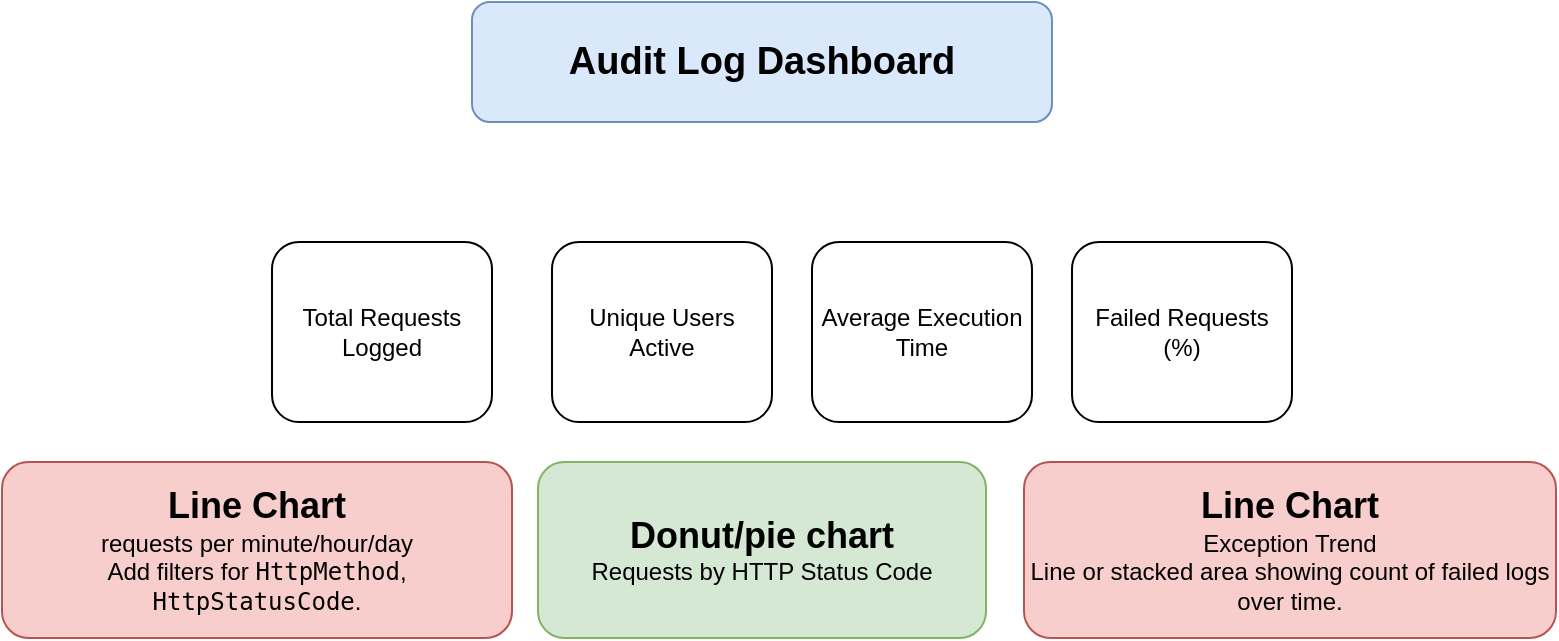 <mxfile version="28.2.7">
  <diagram name="Audit Log Dashboard Components" id="t2dd81MidffATKvto3Pq">
    <mxGraphModel dx="947" dy="479" grid="0" gridSize="10" guides="1" tooltips="1" connect="1" arrows="1" fold="1" page="1" pageScale="1" pageWidth="850" pageHeight="1100" math="0" shadow="0">
      <root>
        <mxCell id="0" />
        <mxCell id="1" parent="0" />
        <mxCell id="Aea7daFOpwfqS7LJveI--1" value="Total Requests Logged" style="rounded=1;whiteSpace=wrap;html=1;" vertex="1" parent="1">
          <mxGeometry x="170" y="140" width="110" height="90" as="geometry" />
        </mxCell>
        <mxCell id="Aea7daFOpwfqS7LJveI--3" value="Unique Users Active" style="rounded=1;whiteSpace=wrap;html=1;" vertex="1" parent="1">
          <mxGeometry x="310" y="140" width="110" height="90" as="geometry" />
        </mxCell>
        <mxCell id="Aea7daFOpwfqS7LJveI--4" value="Average Execution Time" style="rounded=1;whiteSpace=wrap;html=1;" vertex="1" parent="1">
          <mxGeometry x="440" y="140" width="110" height="90" as="geometry" />
        </mxCell>
        <mxCell id="Aea7daFOpwfqS7LJveI--5" value="Failed Requests (%)" style="rounded=1;whiteSpace=wrap;html=1;" vertex="1" parent="1">
          <mxGeometry x="570" y="140" width="110" height="90" as="geometry" />
        </mxCell>
        <mxCell id="Aea7daFOpwfqS7LJveI--8" value="&lt;font style=&quot;font-size: 19px;&quot;&gt;&lt;b&gt;Audit Log Dashboard&lt;/b&gt;&lt;/font&gt;" style="rounded=1;whiteSpace=wrap;html=1;fillColor=#dae8fc;strokeColor=#6c8ebf;" vertex="1" parent="1">
          <mxGeometry x="270" y="20" width="290" height="60" as="geometry" />
        </mxCell>
        <mxCell id="Aea7daFOpwfqS7LJveI--11" value="&lt;b&gt;&lt;font style=&quot;font-size: 18px;&quot;&gt;Line Chart&lt;br&gt;&lt;/font&gt;&lt;/b&gt;requests per minute/hour/day&lt;br&gt;Add filters for &lt;code data-end=&quot;1734&quot; data-start=&quot;1722&quot;&gt;HttpMethod&lt;/code&gt;, &lt;code data-end=&quot;1752&quot; data-start=&quot;1736&quot;&gt;HttpStatusCode&lt;/code&gt;." style="rounded=1;whiteSpace=wrap;html=1;fillColor=#f8cecc;strokeColor=#b85450;" vertex="1" parent="1">
          <mxGeometry x="35" y="250" width="255" height="88" as="geometry" />
        </mxCell>
        <mxCell id="Aea7daFOpwfqS7LJveI--12" value="&lt;font style=&quot;font-size: 18px;&quot;&gt;&lt;b&gt;Donut/pie chart&lt;/b&gt;&lt;/font&gt;&lt;br&gt;Requests by HTTP Status Code" style="rounded=1;whiteSpace=wrap;html=1;fillColor=#d5e8d4;strokeColor=#82b366;" vertex="1" parent="1">
          <mxGeometry x="303" y="250" width="224" height="88" as="geometry" />
        </mxCell>
        <mxCell id="Aea7daFOpwfqS7LJveI--13" value="&lt;b&gt;&lt;font style=&quot;font-size: 18px;&quot;&gt;Line Chart&lt;br&gt;&lt;/font&gt;&lt;/b&gt;Exception Trend&lt;br&gt;Line or stacked area showing count of failed logs over time." style="rounded=1;whiteSpace=wrap;html=1;fillColor=#f8cecc;strokeColor=#b85450;" vertex="1" parent="1">
          <mxGeometry x="546" y="250" width="266" height="88" as="geometry" />
        </mxCell>
      </root>
    </mxGraphModel>
  </diagram>
</mxfile>
